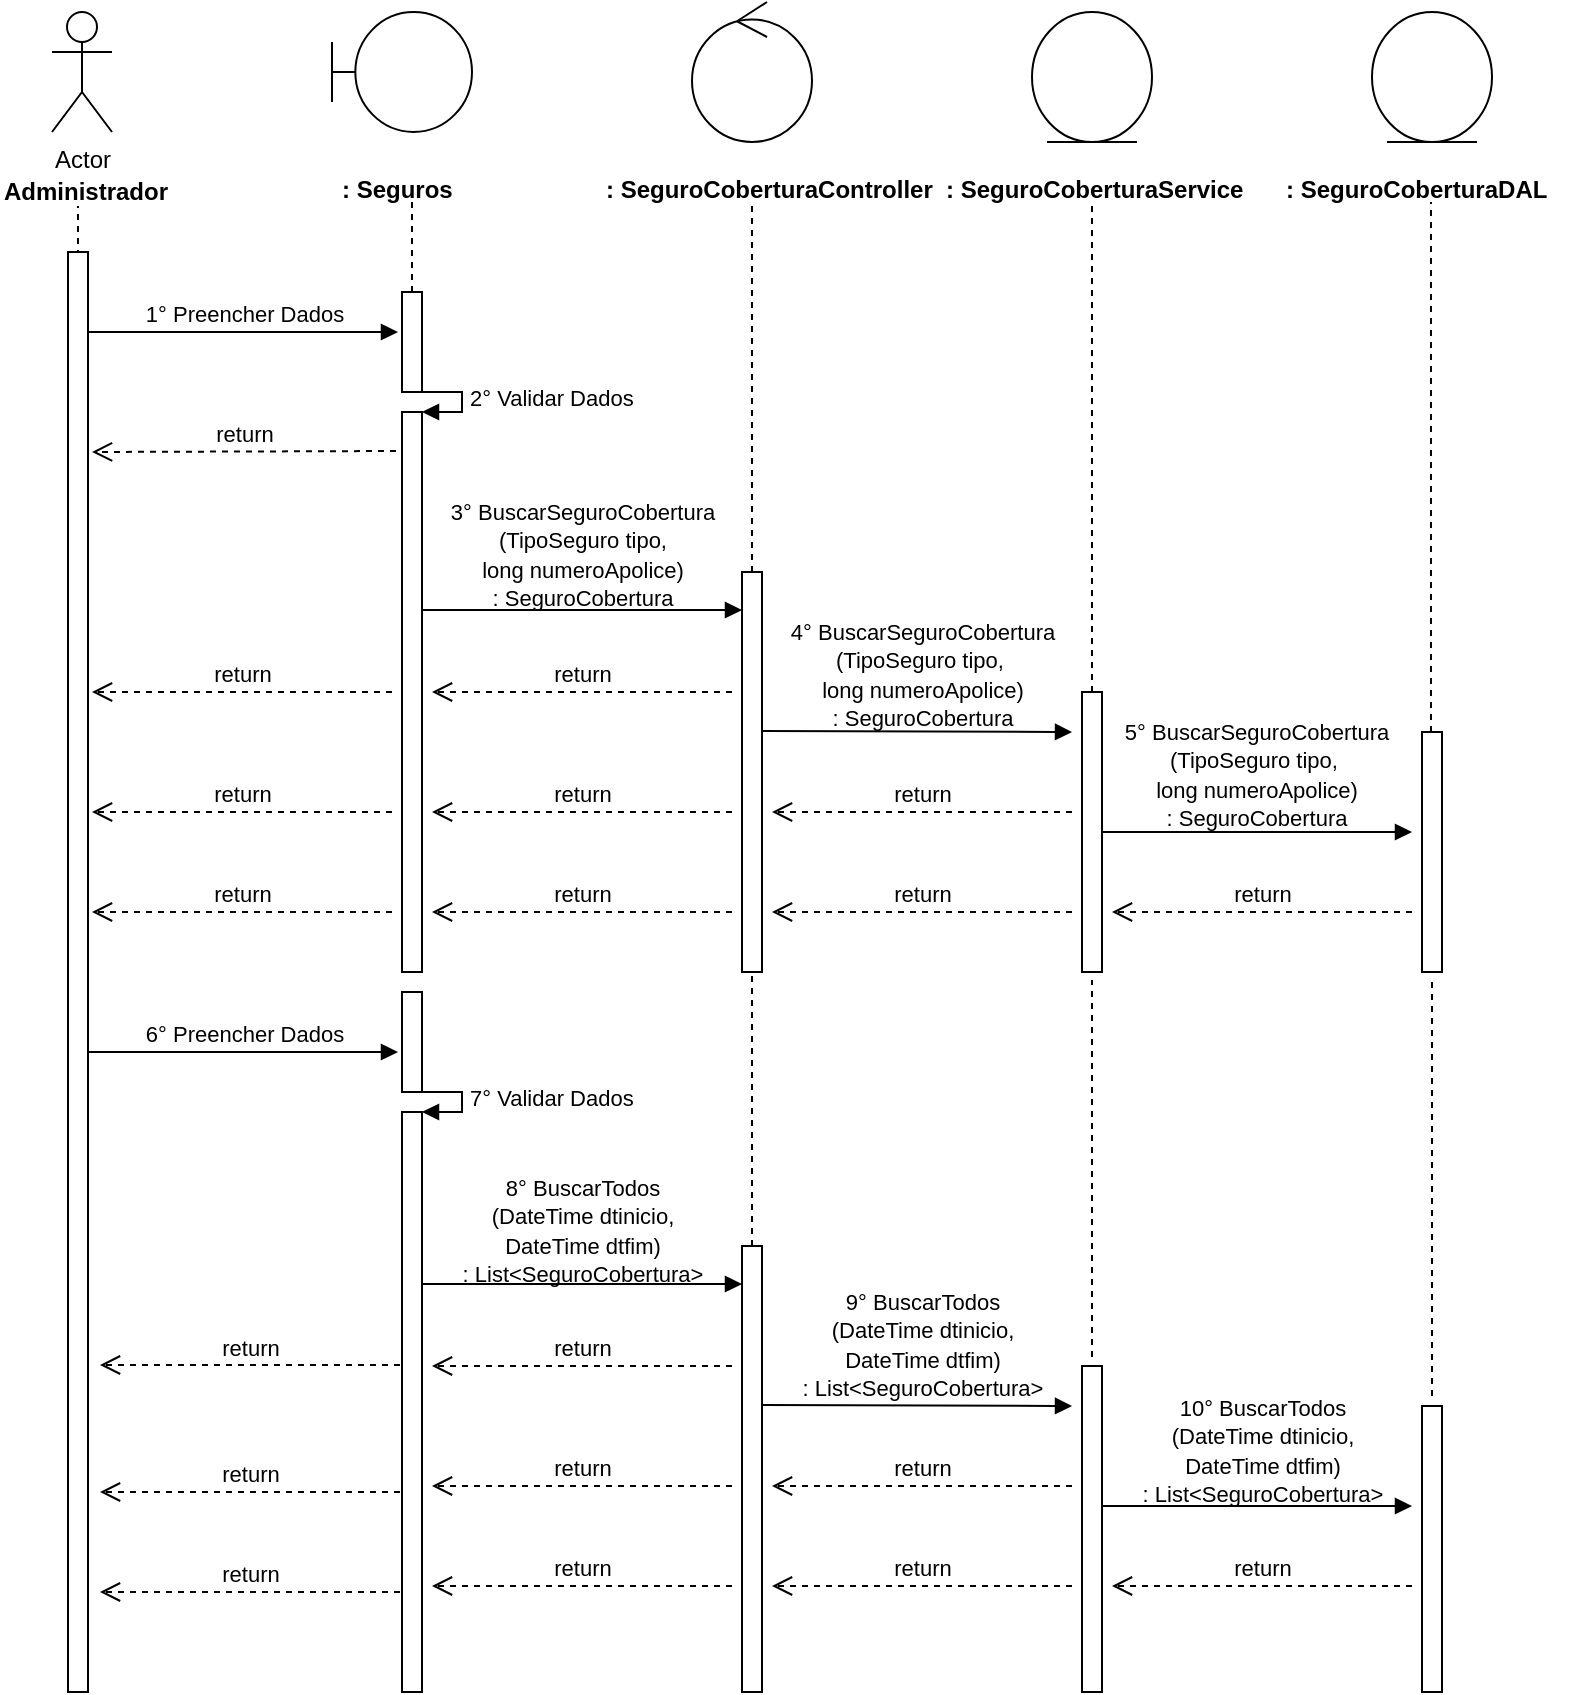 <mxfile version="12.2.9" type="device" pages="1"><diagram id="5PIvMLJFDgbBGWH3Ssnq" name="Page-1"><mxGraphModel dx="984" dy="349" grid="1" gridSize="10" guides="1" tooltips="1" connect="1" arrows="1" fold="1" page="1" pageScale="1" pageWidth="827" pageHeight="1169" math="0" shadow="0"><root><mxCell id="0"/><mxCell id="1" parent="0"/><mxCell id="0rl8sCd2smoYntP0GRUY-1" value="Actor" style="shape=umlActor;verticalLabelPosition=bottom;labelBackgroundColor=#ffffff;verticalAlign=top;html=1;" parent="1" vertex="1"><mxGeometry x="120" y="40" width="30" height="60" as="geometry"/></mxCell><mxCell id="0rl8sCd2smoYntP0GRUY-3" value="&lt;b&gt;Administrador&lt;/b&gt;" style="text;html=1;resizable=0;points=[];autosize=1;align=left;verticalAlign=top;spacingTop=-4;" parent="1" vertex="1"><mxGeometry x="94" y="120" width="100" height="20" as="geometry"/></mxCell><mxCell id="0rl8sCd2smoYntP0GRUY-4" value="" style="endArrow=none;dashed=1;html=1;entryX=0.511;entryY=1.25;entryDx=0;entryDy=0;entryPerimeter=0;" parent="1" edge="1"><mxGeometry width="50" height="50" relative="1" as="geometry"><mxPoint x="133" y="480" as="sourcePoint"/><mxPoint x="132.99" y="137" as="targetPoint"/></mxGeometry></mxCell><mxCell id="0rl8sCd2smoYntP0GRUY-8" value="" style="shape=umlBoundary;whiteSpace=wrap;html=1;" parent="1" vertex="1"><mxGeometry x="260" y="40" width="70" height="60" as="geometry"/></mxCell><mxCell id="0rl8sCd2smoYntP0GRUY-11" value="&lt;b&gt;: Seguros&lt;/b&gt;" style="text;html=1;" parent="1" vertex="1"><mxGeometry x="263" y="115" width="150" height="30" as="geometry"/></mxCell><mxCell id="0rl8sCd2smoYntP0GRUY-12" value="" style="endArrow=none;dashed=1;html=1;entryX=0.511;entryY=1.25;entryDx=0;entryDy=0;entryPerimeter=0;" parent="1" source="0rl8sCd2smoYntP0GRUY-24" edge="1"><mxGeometry width="50" height="50" relative="1" as="geometry"><mxPoint x="300" y="480" as="sourcePoint"/><mxPoint x="299.99" y="135" as="targetPoint"/></mxGeometry></mxCell><mxCell id="0rl8sCd2smoYntP0GRUY-13" value="" style="ellipse;shape=umlControl;whiteSpace=wrap;html=1;" parent="1" vertex="1"><mxGeometry x="440" y="35" width="60" height="70" as="geometry"/></mxCell><mxCell id="0rl8sCd2smoYntP0GRUY-14" value="&lt;b&gt;:&amp;nbsp;&lt;/b&gt;&lt;b&gt;SeguroCobertura&lt;/b&gt;&lt;b&gt;Controller&lt;/b&gt;" style="text;html=1;" parent="1" vertex="1"><mxGeometry x="395" y="115" width="150" height="30" as="geometry"/></mxCell><mxCell id="0rl8sCd2smoYntP0GRUY-15" value="" style="endArrow=none;dashed=1;html=1;entryX=0.511;entryY=1.25;entryDx=0;entryDy=0;entryPerimeter=0;" parent="1" source="0rl8sCd2smoYntP0GRUY-33" edge="1"><mxGeometry width="50" height="50" relative="1" as="geometry"><mxPoint x="470" y="480" as="sourcePoint"/><mxPoint x="469.99" y="135" as="targetPoint"/></mxGeometry></mxCell><mxCell id="0rl8sCd2smoYntP0GRUY-16" value="" style="ellipse;shape=umlEntity;whiteSpace=wrap;html=1;" parent="1" vertex="1"><mxGeometry x="610" y="40" width="60" height="65" as="geometry"/></mxCell><mxCell id="0rl8sCd2smoYntP0GRUY-17" value="&lt;b&gt;:&amp;nbsp;&lt;/b&gt;&lt;b&gt;SeguroCobertura&lt;/b&gt;&lt;b&gt;Service&lt;/b&gt;" style="text;html=1;" parent="1" vertex="1"><mxGeometry x="565" y="115" width="150" height="30" as="geometry"/></mxCell><mxCell id="0rl8sCd2smoYntP0GRUY-18" value="" style="ellipse;shape=umlEntity;whiteSpace=wrap;html=1;" parent="1" vertex="1"><mxGeometry x="780" y="40" width="60" height="65" as="geometry"/></mxCell><mxCell id="0rl8sCd2smoYntP0GRUY-19" value="&lt;b&gt;:&amp;nbsp;&lt;/b&gt;&lt;b&gt;SeguroCobertura&lt;/b&gt;&lt;b&gt;DAL&lt;/b&gt;" style="text;html=1;" parent="1" vertex="1"><mxGeometry x="735" y="115" width="150" height="30" as="geometry"/></mxCell><mxCell id="0rl8sCd2smoYntP0GRUY-20" value="" style="endArrow=none;dashed=1;html=1;entryX=0.511;entryY=1.25;entryDx=0;entryDy=0;entryPerimeter=0;" parent="1" source="0rl8sCd2smoYntP0GRUY-40" edge="1"><mxGeometry width="50" height="50" relative="1" as="geometry"><mxPoint x="640" y="479" as="sourcePoint"/><mxPoint x="639.99" y="134" as="targetPoint"/></mxGeometry></mxCell><mxCell id="0rl8sCd2smoYntP0GRUY-21" value="" style="endArrow=none;dashed=1;html=1;entryX=0.511;entryY=1.25;entryDx=0;entryDy=0;entryPerimeter=0;" parent="1" source="0rl8sCd2smoYntP0GRUY-45" edge="1"><mxGeometry width="50" height="50" relative="1" as="geometry"><mxPoint x="809.5" y="480" as="sourcePoint"/><mxPoint x="809.49" y="135" as="targetPoint"/></mxGeometry></mxCell><mxCell id="0rl8sCd2smoYntP0GRUY-22" value="1° Preencher Dados" style="html=1;verticalAlign=bottom;endArrow=block;" parent="1" source="0rl8sCd2smoYntP0GRUY-37" edge="1"><mxGeometry width="80" relative="1" as="geometry"><mxPoint x="133" y="200" as="sourcePoint"/><mxPoint x="293" y="200" as="targetPoint"/><mxPoint as="offset"/></mxGeometry></mxCell><mxCell id="0rl8sCd2smoYntP0GRUY-24" value="" style="html=1;points=[];perimeter=orthogonalPerimeter;" parent="1" vertex="1"><mxGeometry x="295" y="180" width="10" height="50" as="geometry"/></mxCell><mxCell id="0rl8sCd2smoYntP0GRUY-25" value="" style="endArrow=none;dashed=1;html=1;entryX=0.511;entryY=1.25;entryDx=0;entryDy=0;entryPerimeter=0;" parent="1" source="0rl8sCd2smoYntP0GRUY-26" target="0rl8sCd2smoYntP0GRUY-24" edge="1"><mxGeometry width="50" height="50" relative="1" as="geometry"><mxPoint x="300" y="480" as="sourcePoint"/><mxPoint x="299.99" y="135" as="targetPoint"/></mxGeometry></mxCell><mxCell id="0rl8sCd2smoYntP0GRUY-27" value="2° Validar Dados" style="edgeStyle=orthogonalEdgeStyle;html=1;align=left;spacingLeft=2;endArrow=block;rounded=0;entryX=1;entryY=0;" parent="1" target="0rl8sCd2smoYntP0GRUY-26" edge="1"><mxGeometry relative="1" as="geometry"><mxPoint x="300" y="230" as="sourcePoint"/><Array as="points"><mxPoint x="325" y="230"/></Array></mxGeometry></mxCell><mxCell id="0rl8sCd2smoYntP0GRUY-26" value="" style="html=1;points=[];perimeter=orthogonalPerimeter;" parent="1" vertex="1"><mxGeometry x="295" y="240" width="10" height="280" as="geometry"/></mxCell><mxCell id="0rl8sCd2smoYntP0GRUY-29" value="return" style="html=1;verticalAlign=bottom;endArrow=open;dashed=1;endSize=8;" parent="1" edge="1"><mxGeometry relative="1" as="geometry"><mxPoint x="292" y="259.5" as="sourcePoint"/><mxPoint x="140" y="260" as="targetPoint"/></mxGeometry></mxCell><mxCell id="0rl8sCd2smoYntP0GRUY-30" value="" style="html=1;verticalAlign=bottom;endArrow=block;" parent="1" edge="1"><mxGeometry width="80" relative="1" as="geometry"><mxPoint x="305" y="339" as="sourcePoint"/><mxPoint x="465" y="339" as="targetPoint"/></mxGeometry></mxCell><mxCell id="0rl8sCd2smoYntP0GRUY-31" value="&lt;div&gt;&lt;/div&gt;&lt;span style=&quot;font-size: 11px ; background-color: rgb(255 , 255 , 255)&quot;&gt;3°&amp;nbsp;&lt;/span&gt;&lt;span style=&quot;font-size: 11px&quot;&gt;BuscarSeguroCobertura&lt;br&gt;(TipoSeguro tipo, &lt;br&gt;long numeroApolice)&lt;br&gt;: SeguroCobertura&lt;br&gt;&lt;/span&gt;" style="text;html=1;resizable=0;points=[];autosize=1;align=center;verticalAlign=top;spacingTop=-4;" parent="1" vertex="1"><mxGeometry x="310" y="280" width="150" height="60" as="geometry"/></mxCell><mxCell id="0rl8sCd2smoYntP0GRUY-33" value="" style="html=1;points=[];perimeter=orthogonalPerimeter;" parent="1" vertex="1"><mxGeometry x="465" y="320" width="10" height="200" as="geometry"/></mxCell><mxCell id="0rl8sCd2smoYntP0GRUY-35" value="return" style="html=1;verticalAlign=bottom;endArrow=open;dashed=1;endSize=8;" parent="1" edge="1"><mxGeometry relative="1" as="geometry"><mxPoint x="460" y="380" as="sourcePoint"/><mxPoint x="310" y="380" as="targetPoint"/></mxGeometry></mxCell><mxCell id="0rl8sCd2smoYntP0GRUY-36" value="return" style="html=1;verticalAlign=bottom;endArrow=open;dashed=1;endSize=8;" parent="1" edge="1"><mxGeometry relative="1" as="geometry"><mxPoint x="290" y="380" as="sourcePoint"/><mxPoint x="140" y="380" as="targetPoint"/></mxGeometry></mxCell><mxCell id="0rl8sCd2smoYntP0GRUY-37" value="" style="html=1;points=[];perimeter=orthogonalPerimeter;" parent="1" vertex="1"><mxGeometry x="128" y="160" width="10" height="720" as="geometry"/></mxCell><mxCell id="0rl8sCd2smoYntP0GRUY-39" value="" style="html=1;verticalAlign=bottom;endArrow=block;" parent="1" edge="1"><mxGeometry width="80" relative="1" as="geometry"><mxPoint x="475" y="399.5" as="sourcePoint"/><mxPoint x="630" y="400" as="targetPoint"/></mxGeometry></mxCell><mxCell id="0rl8sCd2smoYntP0GRUY-40" value="" style="html=1;points=[];perimeter=orthogonalPerimeter;" parent="1" vertex="1"><mxGeometry x="635" y="380" width="10" height="140" as="geometry"/></mxCell><mxCell id="0rl8sCd2smoYntP0GRUY-42" value="return" style="html=1;verticalAlign=bottom;endArrow=open;dashed=1;endSize=8;" parent="1" edge="1"><mxGeometry relative="1" as="geometry"><mxPoint x="630" y="440" as="sourcePoint"/><mxPoint x="480" y="440" as="targetPoint"/></mxGeometry></mxCell><mxCell id="0rl8sCd2smoYntP0GRUY-43" value="return" style="html=1;verticalAlign=bottom;endArrow=open;dashed=1;endSize=8;" parent="1" edge="1"><mxGeometry relative="1" as="geometry"><mxPoint x="460" y="440" as="sourcePoint"/><mxPoint x="310" y="440" as="targetPoint"/></mxGeometry></mxCell><mxCell id="0rl8sCd2smoYntP0GRUY-44" value="return" style="html=1;verticalAlign=bottom;endArrow=open;dashed=1;endSize=8;" parent="1" edge="1"><mxGeometry relative="1" as="geometry"><mxPoint x="290" y="440" as="sourcePoint"/><mxPoint x="140" y="440" as="targetPoint"/></mxGeometry></mxCell><mxCell id="0rl8sCd2smoYntP0GRUY-45" value="" style="html=1;points=[];perimeter=orthogonalPerimeter;" parent="1" vertex="1"><mxGeometry x="805" y="400" width="10" height="120" as="geometry"/></mxCell><mxCell id="0rl8sCd2smoYntP0GRUY-48" value="&lt;span style=&quot;color: rgba(0 , 0 , 0 , 0) ; font-family: monospace ; font-size: 0px&quot;&gt;%3CmxGraphModel%3E%3Croot%3E%3CmxCell%20id%3D%220%22%2F%3E%3CmxCell%20id%3D%221%22%20parent%3D%220%22%2F%3E%3CmxCell%20id%3D%222%22%20value%3D%22%26lt%3Bdiv%26gt%3B%26lt%3B%2Fdiv%26gt%3B%26lt%3Bspan%20style%3D%26quot%3Bfont-size%3A%2011px%20%3B%20background-color%3A%20rgb(255%20%2C%20255%20%2C%20255)%26quot%3B%26gt%3B3%C2%B0%26amp%3Bnbsp%3B%26lt%3B%2Fspan%26gt%3B%26lt%3Bspan%20style%3D%26quot%3Bfont-size%3A%2011px%26quot%3B%26gt%3BBuscarCPF(string%20cpf)%26lt%3Bbr%26gt%3B%26lt%3B%2Fspan%26gt%3B%3A%20Cliente%22%20style%3D%22text%3Bhtml%3D1%3Bresizable%3D0%3Bpoints%3D%5B%5D%3Bautosize%3D1%3Balign%3Dcenter%3BverticalAlign%3Dtop%3BspacingTop%3D-4%3B%22%20vertex%3D%221%22%20parent%3D%221%22%3E%3CmxGeometry%20x%3D%22315%22%20y%3D%22305%22%20width%3D%22140%22%20height%3D%2230%22%20as%3D%22geometry%22%2F%3E%3C%2FmxCell%3E%3C%2Froot%3E%3C%2FmxGraphModel%3E&lt;/span&gt;" style="text;html=1;resizable=0;points=[];autosize=1;align=center;verticalAlign=top;spacingTop=-4;" parent="1" vertex="1"><mxGeometry x="712" y="378" width="20" height="20" as="geometry"/></mxCell><mxCell id="0rl8sCd2smoYntP0GRUY-49" value="" style="html=1;verticalAlign=bottom;endArrow=block;" parent="1" edge="1"><mxGeometry width="80" relative="1" as="geometry"><mxPoint x="645" y="450" as="sourcePoint"/><mxPoint x="800" y="450" as="targetPoint"/></mxGeometry></mxCell><mxCell id="0rl8sCd2smoYntP0GRUY-50" value="return" style="html=1;verticalAlign=bottom;endArrow=open;dashed=1;endSize=8;" parent="1" edge="1"><mxGeometry relative="1" as="geometry"><mxPoint x="800" y="490" as="sourcePoint"/><mxPoint x="650" y="490" as="targetPoint"/></mxGeometry></mxCell><mxCell id="0rl8sCd2smoYntP0GRUY-51" value="return" style="html=1;verticalAlign=bottom;endArrow=open;dashed=1;endSize=8;" parent="1" edge="1"><mxGeometry relative="1" as="geometry"><mxPoint x="630" y="490" as="sourcePoint"/><mxPoint x="480" y="490" as="targetPoint"/></mxGeometry></mxCell><mxCell id="0rl8sCd2smoYntP0GRUY-52" value="return" style="html=1;verticalAlign=bottom;endArrow=open;dashed=1;endSize=8;" parent="1" edge="1"><mxGeometry relative="1" as="geometry"><mxPoint x="460" y="490" as="sourcePoint"/><mxPoint x="310" y="490" as="targetPoint"/></mxGeometry></mxCell><mxCell id="0rl8sCd2smoYntP0GRUY-53" value="return" style="html=1;verticalAlign=bottom;endArrow=open;dashed=1;endSize=8;" parent="1" edge="1"><mxGeometry relative="1" as="geometry"><mxPoint x="290" y="490" as="sourcePoint"/><mxPoint x="140" y="490" as="targetPoint"/></mxGeometry></mxCell><mxCell id="S4kyUhtrnIoQauVXg2KH-1" value="6° Preencher Dados" style="html=1;verticalAlign=bottom;endArrow=block;" parent="1" edge="1"><mxGeometry width="80" relative="1" as="geometry"><mxPoint x="138" y="560" as="sourcePoint"/><mxPoint x="293" y="560" as="targetPoint"/><mxPoint as="offset"/></mxGeometry></mxCell><mxCell id="S4kyUhtrnIoQauVXg2KH-3" value="" style="html=1;points=[];perimeter=orthogonalPerimeter;" parent="1" vertex="1"><mxGeometry x="295" y="530" width="10" height="50" as="geometry"/></mxCell><mxCell id="S4kyUhtrnIoQauVXg2KH-4" value="7° Validar Dados" style="edgeStyle=orthogonalEdgeStyle;html=1;align=left;spacingLeft=2;endArrow=block;rounded=0;entryX=1;entryY=0;" parent="1" edge="1"><mxGeometry relative="1" as="geometry"><mxPoint x="300" y="580" as="sourcePoint"/><Array as="points"><mxPoint x="325" y="580"/></Array><mxPoint x="305" y="590" as="targetPoint"/></mxGeometry></mxCell><mxCell id="S4kyUhtrnIoQauVXg2KH-5" value="" style="html=1;points=[];perimeter=orthogonalPerimeter;" parent="1" vertex="1"><mxGeometry x="295" y="590" width="10" height="290" as="geometry"/></mxCell><mxCell id="S4kyUhtrnIoQauVXg2KH-6" value="&lt;span style=&quot;font-size: 11px ; background-color: rgb(255 , 255 , 255)&quot;&gt;8°&amp;nbsp;&lt;/span&gt;&lt;span style=&quot;font-size: 11px&quot;&gt;BuscarTodos&lt;/span&gt;&lt;br&gt;&lt;span style=&quot;font-size: 11px&quot;&gt;(DateTime dtinicio, &lt;/span&gt;&lt;br&gt;&lt;span style=&quot;font-size: 11px&quot;&gt;DateTime dtfim)&lt;/span&gt;&lt;br&gt;&lt;span style=&quot;font-size: 11px&quot;&gt;: List&amp;lt;SeguroCobertura&amp;gt;&lt;/span&gt;&lt;br&gt;&lt;div&gt;&lt;/div&gt;" style="text;html=1;resizable=0;points=[];autosize=1;align=center;verticalAlign=top;spacingTop=-4;" parent="1" vertex="1"><mxGeometry x="315" y="618" width="140" height="60" as="geometry"/></mxCell><mxCell id="S4kyUhtrnIoQauVXg2KH-21" value="" style="html=1;verticalAlign=bottom;endArrow=block;" parent="1" edge="1"><mxGeometry width="80" relative="1" as="geometry"><mxPoint x="305" y="676" as="sourcePoint"/><mxPoint x="465" y="676" as="targetPoint"/></mxGeometry></mxCell><mxCell id="S4kyUhtrnIoQauVXg2KH-22" value="" style="html=1;points=[];perimeter=orthogonalPerimeter;" parent="1" vertex="1"><mxGeometry x="465" y="657" width="10" height="223" as="geometry"/></mxCell><mxCell id="S4kyUhtrnIoQauVXg2KH-23" value="return" style="html=1;verticalAlign=bottom;endArrow=open;dashed=1;endSize=8;" parent="1" edge="1"><mxGeometry relative="1" as="geometry"><mxPoint x="460" y="717" as="sourcePoint"/><mxPoint x="310" y="717" as="targetPoint"/></mxGeometry></mxCell><mxCell id="S4kyUhtrnIoQauVXg2KH-25" value="" style="html=1;verticalAlign=bottom;endArrow=block;" parent="1" edge="1"><mxGeometry width="80" relative="1" as="geometry"><mxPoint x="475" y="736.5" as="sourcePoint"/><mxPoint x="630" y="737" as="targetPoint"/></mxGeometry></mxCell><mxCell id="S4kyUhtrnIoQauVXg2KH-26" value="" style="html=1;points=[];perimeter=orthogonalPerimeter;" parent="1" vertex="1"><mxGeometry x="635" y="717" width="10" height="163" as="geometry"/></mxCell><mxCell id="S4kyUhtrnIoQauVXg2KH-27" value="return" style="html=1;verticalAlign=bottom;endArrow=open;dashed=1;endSize=8;" parent="1" edge="1"><mxGeometry relative="1" as="geometry"><mxPoint x="630" y="777" as="sourcePoint"/><mxPoint x="480" y="777" as="targetPoint"/></mxGeometry></mxCell><mxCell id="S4kyUhtrnIoQauVXg2KH-28" value="return" style="html=1;verticalAlign=bottom;endArrow=open;dashed=1;endSize=8;" parent="1" edge="1"><mxGeometry relative="1" as="geometry"><mxPoint x="460" y="777" as="sourcePoint"/><mxPoint x="310" y="777" as="targetPoint"/></mxGeometry></mxCell><mxCell id="S4kyUhtrnIoQauVXg2KH-29" value="" style="html=1;points=[];perimeter=orthogonalPerimeter;" parent="1" vertex="1"><mxGeometry x="805" y="737" width="10" height="143" as="geometry"/></mxCell><mxCell id="S4kyUhtrnIoQauVXg2KH-31" value="" style="html=1;verticalAlign=bottom;endArrow=block;" parent="1" edge="1"><mxGeometry width="80" relative="1" as="geometry"><mxPoint x="645" y="787" as="sourcePoint"/><mxPoint x="800" y="787" as="targetPoint"/></mxGeometry></mxCell><mxCell id="S4kyUhtrnIoQauVXg2KH-32" value="return" style="html=1;verticalAlign=bottom;endArrow=open;dashed=1;endSize=8;" parent="1" edge="1"><mxGeometry relative="1" as="geometry"><mxPoint x="800" y="827" as="sourcePoint"/><mxPoint x="650" y="827" as="targetPoint"/></mxGeometry></mxCell><mxCell id="S4kyUhtrnIoQauVXg2KH-33" value="return" style="html=1;verticalAlign=bottom;endArrow=open;dashed=1;endSize=8;" parent="1" edge="1"><mxGeometry relative="1" as="geometry"><mxPoint x="630" y="827" as="sourcePoint"/><mxPoint x="480" y="827" as="targetPoint"/></mxGeometry></mxCell><mxCell id="S4kyUhtrnIoQauVXg2KH-34" value="return" style="html=1;verticalAlign=bottom;endArrow=open;dashed=1;endSize=8;" parent="1" edge="1"><mxGeometry relative="1" as="geometry"><mxPoint x="460" y="827" as="sourcePoint"/><mxPoint x="310" y="827" as="targetPoint"/></mxGeometry></mxCell><mxCell id="S4kyUhtrnIoQauVXg2KH-38" value="return" style="html=1;verticalAlign=bottom;endArrow=open;dashed=1;endSize=8;" parent="1" edge="1"><mxGeometry relative="1" as="geometry"><mxPoint x="294" y="716.5" as="sourcePoint"/><mxPoint x="144" y="716.5" as="targetPoint"/></mxGeometry></mxCell><mxCell id="S4kyUhtrnIoQauVXg2KH-39" value="return" style="html=1;verticalAlign=bottom;endArrow=open;dashed=1;endSize=8;" parent="1" edge="1"><mxGeometry relative="1" as="geometry"><mxPoint x="294" y="780" as="sourcePoint"/><mxPoint x="144" y="780" as="targetPoint"/></mxGeometry></mxCell><mxCell id="S4kyUhtrnIoQauVXg2KH-40" value="return" style="html=1;verticalAlign=bottom;endArrow=open;dashed=1;endSize=8;" parent="1" edge="1"><mxGeometry relative="1" as="geometry"><mxPoint x="294" y="830" as="sourcePoint"/><mxPoint x="144" y="830" as="targetPoint"/></mxGeometry></mxCell><mxCell id="S4kyUhtrnIoQauVXg2KH-41" value="" style="endArrow=none;dashed=1;html=1;" parent="1" source="S4kyUhtrnIoQauVXg2KH-22" edge="1"><mxGeometry width="50" height="50" relative="1" as="geometry"><mxPoint x="470" y="600" as="sourcePoint"/><mxPoint x="470" y="520" as="targetPoint"/></mxGeometry></mxCell><mxCell id="S4kyUhtrnIoQauVXg2KH-42" value="" style="endArrow=none;dashed=1;html=1;" parent="1" edge="1"><mxGeometry width="50" height="50" relative="1" as="geometry"><mxPoint x="640" y="712.5" as="sourcePoint"/><mxPoint x="640" y="524" as="targetPoint"/></mxGeometry></mxCell><mxCell id="S4kyUhtrnIoQauVXg2KH-43" value="" style="endArrow=none;dashed=1;html=1;" parent="1" edge="1"><mxGeometry width="50" height="50" relative="1" as="geometry"><mxPoint x="810" y="732" as="sourcePoint"/><mxPoint x="810" y="523.5" as="targetPoint"/></mxGeometry></mxCell><mxCell id="hW2WjeyCSVFAq0tHhkj9-2" value="&lt;div&gt;&lt;/div&gt;&lt;span style=&quot;font-size: 11px ; background-color: rgb(255 , 255 , 255)&quot;&gt;4°&amp;nbsp;&lt;/span&gt;&lt;span style=&quot;font-size: 11px&quot;&gt;BuscarSeguroCobertura&lt;/span&gt;&lt;br style=&quot;font-size: 11px&quot;&gt;&lt;span style=&quot;font-size: 11px&quot;&gt;(TipoSeguro tipo,&amp;nbsp;&lt;/span&gt;&lt;br style=&quot;font-size: 11px&quot;&gt;&lt;span style=&quot;font-size: 11px&quot;&gt;long numeroApolice)&lt;/span&gt;&lt;br style=&quot;font-size: 11px&quot;&gt;&lt;span style=&quot;font-size: 11px&quot;&gt;: SeguroCobertura&lt;/span&gt;" style="text;html=1;resizable=0;points=[];autosize=1;align=center;verticalAlign=top;spacingTop=-4;" parent="1" vertex="1"><mxGeometry x="480" y="340" width="150" height="60" as="geometry"/></mxCell><mxCell id="hW2WjeyCSVFAq0tHhkj9-3" value="&lt;div&gt;&lt;/div&gt;&lt;span style=&quot;font-size: 11px ; background-color: rgb(255 , 255 , 255)&quot;&gt;5°&amp;nbsp;&lt;/span&gt;&lt;span style=&quot;font-size: 11px&quot;&gt;BuscarSeguroCobertura&lt;/span&gt;&lt;br style=&quot;font-size: 11px&quot;&gt;&lt;span style=&quot;font-size: 11px&quot;&gt;(TipoSeguro tipo,&amp;nbsp;&lt;/span&gt;&lt;br style=&quot;font-size: 11px&quot;&gt;&lt;span style=&quot;font-size: 11px&quot;&gt;long numeroApolice)&lt;/span&gt;&lt;br style=&quot;font-size: 11px&quot;&gt;&lt;span style=&quot;font-size: 11px&quot;&gt;: SeguroCobertura&lt;/span&gt;" style="text;html=1;resizable=0;points=[];autosize=1;align=center;verticalAlign=top;spacingTop=-4;" parent="1" vertex="1"><mxGeometry x="647" y="390" width="150" height="60" as="geometry"/></mxCell><mxCell id="hW2WjeyCSVFAq0tHhkj9-4" value="&lt;span style=&quot;font-size: 11px ; background-color: rgb(255 , 255 , 255)&quot;&gt;9°&amp;nbsp;&lt;/span&gt;&lt;span style=&quot;font-size: 11px&quot;&gt;BuscarTodos&lt;/span&gt;&lt;br&gt;&lt;span style=&quot;font-size: 11px&quot;&gt;(DateTime dtinicio, &lt;/span&gt;&lt;br&gt;&lt;span style=&quot;font-size: 11px&quot;&gt;DateTime dtfim)&lt;/span&gt;&lt;br&gt;&lt;span style=&quot;font-size: 11px&quot;&gt;: List&amp;lt;SeguroCobertura&amp;gt;&lt;/span&gt;&lt;br&gt;&lt;div&gt;&lt;/div&gt;" style="text;html=1;resizable=0;points=[];autosize=1;align=center;verticalAlign=top;spacingTop=-4;" parent="1" vertex="1"><mxGeometry x="485" y="675" width="140" height="60" as="geometry"/></mxCell><mxCell id="hW2WjeyCSVFAq0tHhkj9-7" value="&lt;span style=&quot;font-size: 11px ; background-color: rgb(255 , 255 , 255)&quot;&gt;10°&amp;nbsp;&lt;/span&gt;&lt;span style=&quot;font-size: 11px&quot;&gt;BuscarTodos&lt;/span&gt;&lt;br&gt;&lt;span style=&quot;font-size: 11px&quot;&gt;(DateTime dtinicio, &lt;/span&gt;&lt;br&gt;&lt;span style=&quot;font-size: 11px&quot;&gt;DateTime dtfim)&lt;/span&gt;&lt;br&gt;&lt;span style=&quot;font-size: 11px&quot;&gt;: List&amp;lt;SeguroCobertura&amp;gt;&lt;/span&gt;&lt;br&gt;&lt;div&gt;&lt;/div&gt;" style="text;html=1;resizable=0;points=[];autosize=1;align=center;verticalAlign=top;spacingTop=-4;" parent="1" vertex="1"><mxGeometry x="655" y="728" width="140" height="60" as="geometry"/></mxCell></root></mxGraphModel></diagram></mxfile>